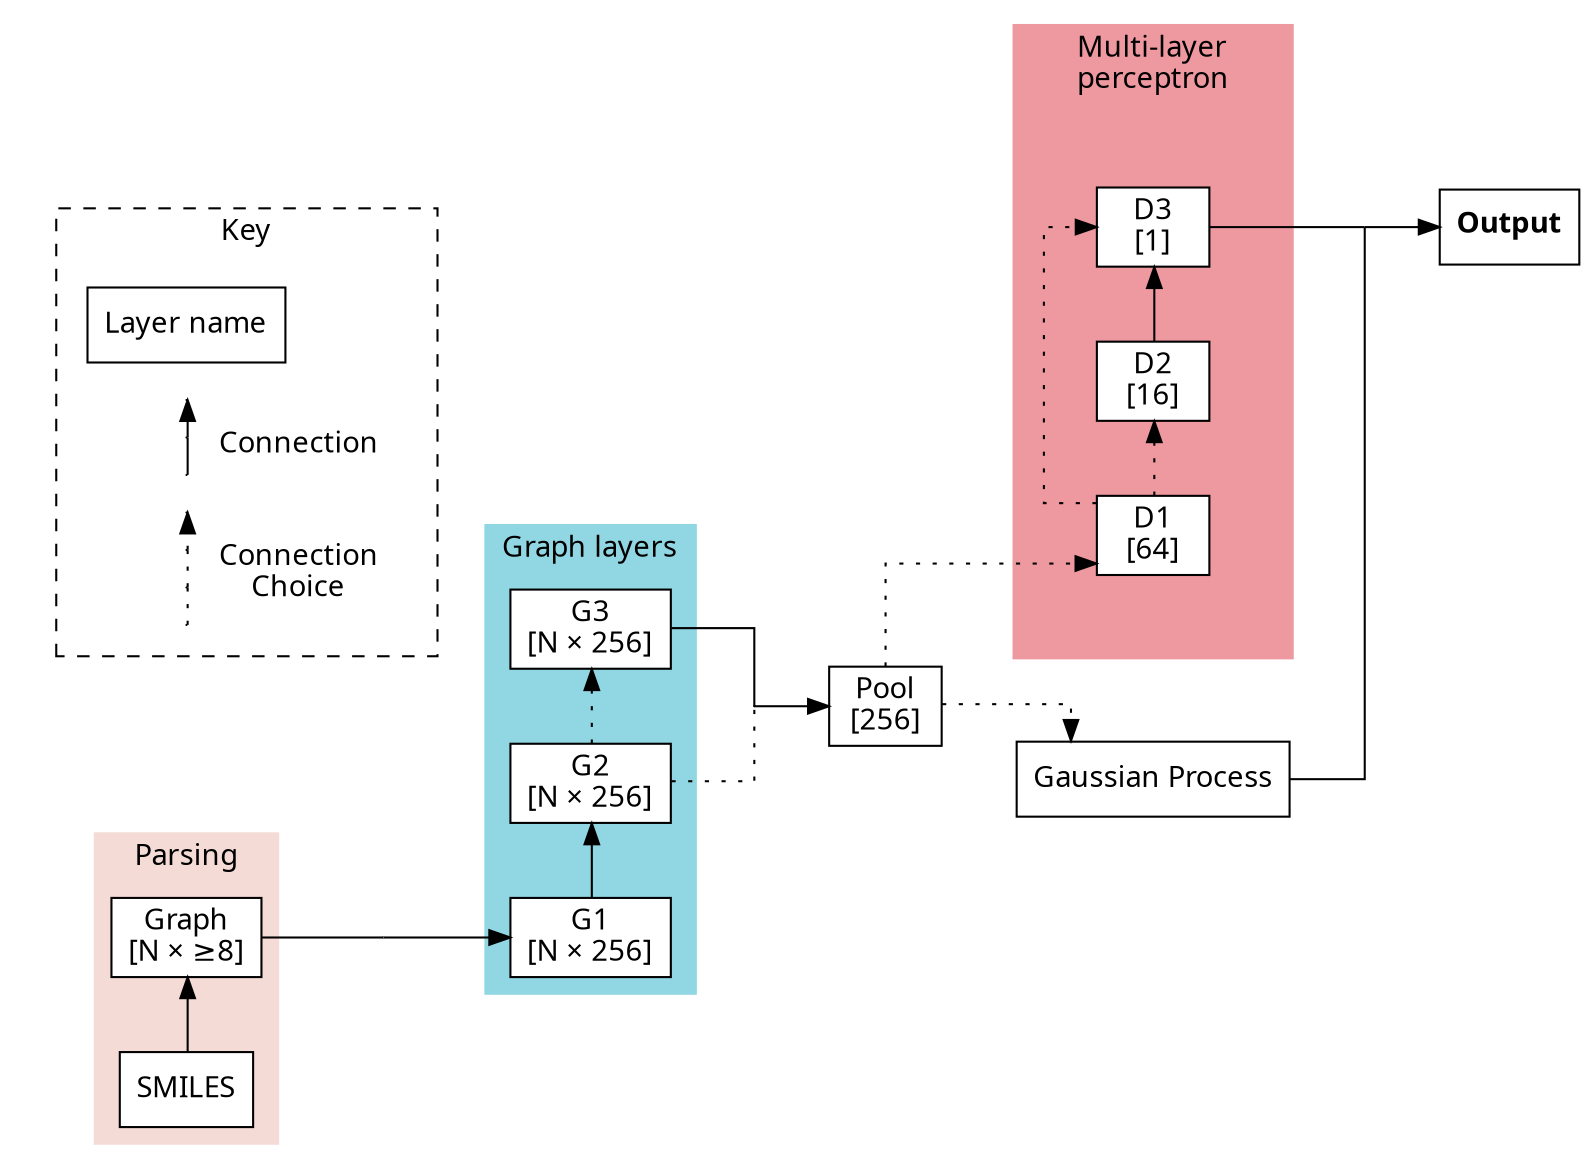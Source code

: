 digraph G {
    margin=0;
    newrank=true;

    graph [fontname = "Fira Sans", rankdir=LR, splines=ortho, ratio=auto];
    node [fontname = "Fira Sans", style="filled,solid", fillcolor=white, shape="box"];
    edge [fontname = "Fira Sans"];

    subgraph cluster_0 {
        rank="same";
        style=filled;
        margin=8;
        color="#f4dbd6";
        node [style=filled];
        edge[minlen=2];
        SMILES -> molgraph;
        label = "Parsing";
    }

    pre_graph[shape="point", width=0.001, height=0.001];
    
    subgraph cluster_1 {
        rank="same";
        style=filled;
        margin=8;
        color="#91d7e3";
        edge[minlen=2];
        G1 -> G2;
        G2 -> G3[style="dotted"];
        label = "Graph layers";
    }
    
    pre_pool[shape="point", width=0, height=0];
    pool[label="Pool\n[256]", style=solid, color=black, shape=box];
    
    subgraph cluster_2 {
        rank="same";
        style=filled;
        margin=40;
        color="#ee99a0";
        edge[minlen=2];
        D1 -> D2[style="dotted"];
        D1 -> D3[style="dotted"];
        D2 -> D3;
        label="Multi-layer\nperceptron";
    }
    
    subgraph cluster_3_margin {
        margin=15;
        style="invis";
        subgraph cluster_3 {
            style="dashed";
            label="Key";
            subgraph example_edges {
                rank="same";
                key[label="Layer name"];
                node[shape="point", width=0, height=0];
                subgraph full_edge {
                    eg3 -> eg4[dir=none];
                    eg4 -> eg5[xlabel="    Connection"];
                }
                subgraph dotted_edge {
                    edge[style="dotted"];
                    eg0 -> eg1[dir=none];
                    eg1 -> eg11[dir=none];
                    eg11 -> eg2[xlabel="    Connection\n    Choice"];
                }
            }
            dummy[style=invis, label="", width=0.3];
            key -> dummy[style=invis];
        }
    }
    
    molgraph -> pre_graph[dir=none];
    pre_graph -> G1;
    G3 -> pre_pool[dir=none];
    G2 -> pre_pool[style="dotted", dir=none];
    pre_pool -> pool;
    pool -> D1[style="dotted"];
    pool -> GP[style="dotted"];
    
    subgraph to_output{
        edge[dir=none];
        D3 -> pre_output;
        GP -> pre_output[constraint=false];
    }

    pre_output -> output;

    molgraph[label="Graph\n[N × ≥8]"];
    G1[label="G1\n[N × 256]"];
    G2[label="G2\n[N × 256]"];
    G3[label="G3\n[N × 256]"];
    
    D1[label="D1\n[64]"];
    D2[label="D2\n[16]"];
    D3[label="D3\n[1]"];
    
    GP[
        label="Gaussian Process",
    ];
    
    pre_output[shape="point", width=0.001, height=0.001];
    output[label=<<b>Output</b>>]
    
}